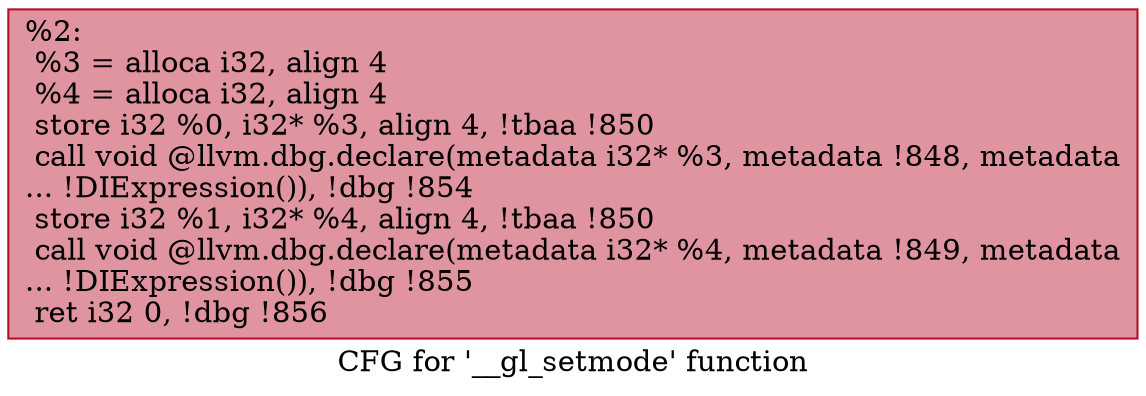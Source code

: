 digraph "CFG for '__gl_setmode' function" {
	label="CFG for '__gl_setmode' function";

	Node0x22e1660 [shape=record,color="#b70d28ff", style=filled, fillcolor="#b70d2870",label="{%2:\l  %3 = alloca i32, align 4\l  %4 = alloca i32, align 4\l  store i32 %0, i32* %3, align 4, !tbaa !850\l  call void @llvm.dbg.declare(metadata i32* %3, metadata !848, metadata\l... !DIExpression()), !dbg !854\l  store i32 %1, i32* %4, align 4, !tbaa !850\l  call void @llvm.dbg.declare(metadata i32* %4, metadata !849, metadata\l... !DIExpression()), !dbg !855\l  ret i32 0, !dbg !856\l}"];
}
